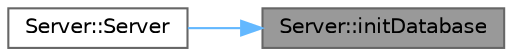digraph "Server::initDatabase"
{
 // LATEX_PDF_SIZE
  bgcolor="transparent";
  edge [fontname=Helvetica,fontsize=10,labelfontname=Helvetica,labelfontsize=10];
  node [fontname=Helvetica,fontsize=10,shape=box,height=0.2,width=0.4];
  rankdir="RL";
  Node1 [id="Node000001",label="Server::initDatabase",height=0.2,width=0.4,color="gray40", fillcolor="grey60", style="filled", fontcolor="black",tooltip="Инициализация соединения с базой данных"];
  Node1 -> Node2 [id="edge1_Node000001_Node000002",dir="back",color="steelblue1",style="solid",tooltip=" "];
  Node2 [id="Node000002",label="Server::Server",height=0.2,width=0.4,color="grey40", fillcolor="white", style="filled",URL="$class_server.html#aaf98d5194faee831c6340cc736b9b879",tooltip="Конструктор класса Server."];
}
